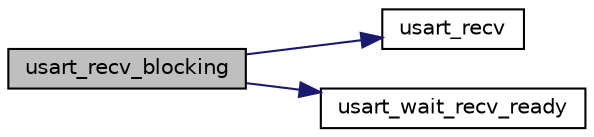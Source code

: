 digraph "usart_recv_blocking"
{
  edge [fontname="Helvetica",fontsize="10",labelfontname="Helvetica",labelfontsize="10"];
  node [fontname="Helvetica",fontsize="10",shape=record];
  rankdir="LR";
  Node1 [label="usart_recv_blocking",height=0.2,width=0.4,color="black", fillcolor="grey75", style="filled" fontcolor="black"];
  Node1 -> Node2 [color="midnightblue",fontsize="10",style="solid",fontname="Helvetica"];
  Node2 [label="usart_recv",height=0.2,width=0.4,color="black", fillcolor="white", style="filled",URL="$group__usart__defines.html#gaa67496df79d937fbce18a6e36b9a806a",tooltip="USART Read a Received Data Word."];
  Node1 -> Node3 [color="midnightblue",fontsize="10",style="solid",fontname="Helvetica"];
  Node3 [label="usart_wait_recv_ready",height=0.2,width=0.4,color="black", fillcolor="white", style="filled",URL="$group__usart__defines.html#gaf565cfc012a00290a37c729dc457cf16",tooltip="USART Wait for Received Data Available."];
}
